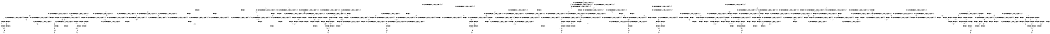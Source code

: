 digraph BCG {
size = "7, 10.5";
center = TRUE;
node [shape = circle];
0 [peripheries = 2];
0 -> 1 [label = "EX !0 !ATOMIC_EXCH_BRANCH (1, +1, TRUE, +0, 2, TRUE) !{0, 1, 2}"];
0 -> 2 [label = "EX !2 !ATOMIC_EXCH_BRANCH (1, +1, TRUE, +0, 2, TRUE) !{0, 1, 2}"];
0 -> 3 [label = "EX !1 !ATOMIC_EXCH_BRANCH (1, +0, FALSE, +0, 1, TRUE) !{0, 1, 2}"];
0 -> 4 [label = "EX !0 !ATOMIC_EXCH_BRANCH (1, +1, TRUE, +0, 2, TRUE) !{0, 1, 2}"];
1 -> 5 [label = "EX !2 !ATOMIC_EXCH_BRANCH (1, +1, TRUE, +0, 2, FALSE) !{0, 1, 2}"];
1 -> 6 [label = "EX !1 !ATOMIC_EXCH_BRANCH (1, +0, FALSE, +0, 1, FALSE) !{0, 1, 2}"];
1 -> 7 [label = "TERMINATE !0"];
2 -> 5 [label = "EX !0 !ATOMIC_EXCH_BRANCH (1, +1, TRUE, +0, 2, FALSE) !{0, 1, 2}"];
2 -> 8 [label = "EX !1 !ATOMIC_EXCH_BRANCH (1, +0, FALSE, +0, 1, FALSE) !{0, 1, 2}"];
2 -> 9 [label = "TERMINATE !2"];
2 -> 10 [label = "EX !0 !ATOMIC_EXCH_BRANCH (1, +1, TRUE, +0, 2, FALSE) !{0, 1, 2}"];
3 -> 3 [label = "EX !1 !ATOMIC_EXCH_BRANCH (1, +0, FALSE, +0, 1, TRUE) !{0, 1, 2}"];
3 -> 11 [label = "EX !0 !ATOMIC_EXCH_BRANCH (1, +1, TRUE, +0, 2, TRUE) !{0, 1, 2}"];
3 -> 12 [label = "EX !2 !ATOMIC_EXCH_BRANCH (1, +1, TRUE, +0, 2, TRUE) !{0, 1, 2}"];
3 -> 13 [label = "EX !0 !ATOMIC_EXCH_BRANCH (1, +1, TRUE, +0, 2, TRUE) !{0, 1, 2}"];
4 -> 14 [label = "EX !1 !ATOMIC_EXCH_BRANCH (1, +0, FALSE, +0, 1, FALSE) !{0, 1, 2}"];
4 -> 10 [label = "EX !2 !ATOMIC_EXCH_BRANCH (1, +1, TRUE, +0, 2, FALSE) !{0, 1, 2}"];
4 -> 15 [label = "EX !1 !ATOMIC_EXCH_BRANCH (1, +0, FALSE, +0, 1, FALSE) !{0, 1, 2}"];
4 -> 16 [label = "TERMINATE !0"];
5 -> 17 [label = "EX !1 !ATOMIC_EXCH_BRANCH (1, +0, FALSE, +0, 1, FALSE) !{0, 1, 2}"];
5 -> 18 [label = "TERMINATE !0"];
5 -> 19 [label = "TERMINATE !2"];
6 -> 20 [label = "EX !2 !ATOMIC_EXCH_BRANCH (1, +1, TRUE, +0, 2, FALSE) !{0, 1, 2}"];
6 -> 21 [label = "TERMINATE !0"];
6 -> 22 [label = "TERMINATE !1"];
7 -> 23 [label = "EX !2 !ATOMIC_EXCH_BRANCH (1, +1, TRUE, +0, 2, FALSE) !{1, 2}"];
7 -> 24 [label = "EX !1 !ATOMIC_EXCH_BRANCH (1, +0, FALSE, +0, 1, FALSE) !{1, 2}"];
7 -> 25 [label = "EX !1 !ATOMIC_EXCH_BRANCH (1, +0, FALSE, +0, 1, FALSE) !{1, 2}"];
8 -> 20 [label = "EX !0 !ATOMIC_EXCH_BRANCH (1, +1, TRUE, +0, 2, FALSE) !{0, 1, 2}"];
8 -> 26 [label = "TERMINATE !2"];
8 -> 27 [label = "TERMINATE !1"];
8 -> 28 [label = "EX !0 !ATOMIC_EXCH_BRANCH (1, +1, TRUE, +0, 2, FALSE) !{0, 1, 2}"];
9 -> 29 [label = "EX !0 !ATOMIC_EXCH_BRANCH (1, +1, TRUE, +0, 2, FALSE) !{0, 1}"];
9 -> 30 [label = "EX !1 !ATOMIC_EXCH_BRANCH (1, +0, FALSE, +0, 1, FALSE) !{0, 1}"];
9 -> 31 [label = "EX !0 !ATOMIC_EXCH_BRANCH (1, +1, TRUE, +0, 2, FALSE) !{0, 1}"];
10 -> 32 [label = "EX !1 !ATOMIC_EXCH_BRANCH (1, +0, FALSE, +0, 1, FALSE) !{0, 1, 2}"];
10 -> 33 [label = "EX !1 !ATOMIC_EXCH_BRANCH (1, +0, FALSE, +0, 1, FALSE) !{0, 1, 2}"];
10 -> 34 [label = "TERMINATE !0"];
10 -> 35 [label = "TERMINATE !2"];
11 -> 6 [label = "EX !1 !ATOMIC_EXCH_BRANCH (1, +0, FALSE, +0, 1, FALSE) !{0, 1, 2}"];
11 -> 36 [label = "EX !2 !ATOMIC_EXCH_BRANCH (1, +1, TRUE, +0, 2, FALSE) !{0, 1, 2}"];
11 -> 37 [label = "TERMINATE !0"];
12 -> 8 [label = "EX !1 !ATOMIC_EXCH_BRANCH (1, +0, FALSE, +0, 1, FALSE) !{0, 1, 2}"];
12 -> 36 [label = "EX !0 !ATOMIC_EXCH_BRANCH (1, +1, TRUE, +0, 2, FALSE) !{0, 1, 2}"];
12 -> 38 [label = "TERMINATE !2"];
12 -> 39 [label = "EX !0 !ATOMIC_EXCH_BRANCH (1, +1, TRUE, +0, 2, FALSE) !{0, 1, 2}"];
13 -> 14 [label = "EX !1 !ATOMIC_EXCH_BRANCH (1, +0, FALSE, +0, 1, FALSE) !{0, 1, 2}"];
13 -> 15 [label = "EX !1 !ATOMIC_EXCH_BRANCH (1, +0, FALSE, +0, 1, FALSE) !{0, 1, 2}"];
13 -> 39 [label = "EX !2 !ATOMIC_EXCH_BRANCH (1, +1, TRUE, +0, 2, FALSE) !{0, 1, 2}"];
13 -> 40 [label = "TERMINATE !0"];
14 -> 41 [label = "EX !2 !ATOMIC_EXCH_BRANCH (1, +1, TRUE, +0, 2, FALSE) !{0, 1, 2}"];
14 -> 42 [label = "EX !2 !ATOMIC_EXCH_BRANCH (1, +1, TRUE, +0, 2, FALSE) !{0, 1, 2}"];
14 -> 43 [label = "TERMINATE !0"];
14 -> 44 [label = "TERMINATE !1"];
15 -> 28 [label = "EX !2 !ATOMIC_EXCH_BRANCH (1, +1, TRUE, +0, 2, FALSE) !{0, 1, 2}"];
15 -> 45 [label = "TERMINATE !0"];
15 -> 46 [label = "TERMINATE !1"];
16 -> 47 [label = "EX !2 !ATOMIC_EXCH_BRANCH (1, +1, TRUE, +0, 2, FALSE) !{1, 2}"];
16 -> 48 [label = "EX !1 !ATOMIC_EXCH_BRANCH (1, +0, FALSE, +0, 1, FALSE) !{1, 2}"];
17 -> 49 [label = "TERMINATE !0"];
17 -> 50 [label = "TERMINATE !2"];
17 -> 51 [label = "TERMINATE !1"];
18 -> 52 [label = "EX !1 !ATOMIC_EXCH_BRANCH (1, +0, FALSE, +0, 1, FALSE) !{1, 2}"];
18 -> 53 [label = "TERMINATE !2"];
18 -> 54 [label = "EX !1 !ATOMIC_EXCH_BRANCH (1, +0, FALSE, +0, 1, FALSE) !{1, 2}"];
19 -> 55 [label = "EX !1 !ATOMIC_EXCH_BRANCH (1, +0, FALSE, +0, 1, FALSE) !{0, 1}"];
19 -> 53 [label = "TERMINATE !0"];
20 -> 49 [label = "TERMINATE !0"];
20 -> 50 [label = "TERMINATE !2"];
20 -> 51 [label = "TERMINATE !1"];
21 -> 56 [label = "EX !2 !ATOMIC_EXCH_BRANCH (1, +1, TRUE, +0, 2, FALSE) !{1, 2}"];
21 -> 57 [label = "TERMINATE !1"];
22 -> 58 [label = "EX !2 !ATOMIC_EXCH_BRANCH (1, +1, TRUE, +0, 2, FALSE) !{0, 2}"];
22 -> 57 [label = "TERMINATE !0"];
23 -> 52 [label = "EX !1 !ATOMIC_EXCH_BRANCH (1, +0, FALSE, +0, 1, FALSE) !{1, 2}"];
23 -> 53 [label = "TERMINATE !2"];
23 -> 54 [label = "EX !1 !ATOMIC_EXCH_BRANCH (1, +0, FALSE, +0, 1, FALSE) !{1, 2}"];
24 -> 56 [label = "EX !2 !ATOMIC_EXCH_BRANCH (1, +1, TRUE, +0, 2, FALSE) !{1, 2}"];
24 -> 57 [label = "TERMINATE !1"];
25 -> 59 [label = "EX !2 !ATOMIC_EXCH_BRANCH (1, +1, TRUE, +0, 2, FALSE) !{1, 2}"];
25 -> 60 [label = "EX !2 !ATOMIC_EXCH_BRANCH (1, +1, TRUE, +0, 2, FALSE) !{1, 2}"];
25 -> 61 [label = "TERMINATE !1"];
26 -> 62 [label = "EX !0 !ATOMIC_EXCH_BRANCH (1, +1, TRUE, +0, 2, FALSE) !{0, 1}"];
26 -> 63 [label = "TERMINATE !1"];
26 -> 64 [label = "EX !0 !ATOMIC_EXCH_BRANCH (1, +1, TRUE, +0, 2, FALSE) !{0, 1}"];
27 -> 58 [label = "EX !0 !ATOMIC_EXCH_BRANCH (1, +1, TRUE, +0, 2, FALSE) !{0, 2}"];
27 -> 63 [label = "TERMINATE !2"];
27 -> 65 [label = "EX !0 !ATOMIC_EXCH_BRANCH (1, +1, TRUE, +0, 2, FALSE) !{0, 2}"];
28 -> 66 [label = "TERMINATE !0"];
28 -> 67 [label = "TERMINATE !2"];
28 -> 68 [label = "TERMINATE !1"];
29 -> 55 [label = "EX !1 !ATOMIC_EXCH_BRANCH (1, +0, FALSE, +0, 1, FALSE) !{0, 1}"];
29 -> 53 [label = "TERMINATE !0"];
30 -> 62 [label = "EX !0 !ATOMIC_EXCH_BRANCH (1, +1, TRUE, +0, 2, FALSE) !{0, 1}"];
30 -> 63 [label = "TERMINATE !1"];
30 -> 64 [label = "EX !0 !ATOMIC_EXCH_BRANCH (1, +1, TRUE, +0, 2, FALSE) !{0, 1}"];
31 -> 69 [label = "EX !1 !ATOMIC_EXCH_BRANCH (1, +0, FALSE, +0, 1, FALSE) !{0, 1}"];
31 -> 70 [label = "EX !1 !ATOMIC_EXCH_BRANCH (1, +0, FALSE, +0, 1, FALSE) !{0, 1}"];
31 -> 71 [label = "TERMINATE !0"];
32 -> 72 [label = "TERMINATE !0"];
32 -> 73 [label = "TERMINATE !2"];
32 -> 74 [label = "TERMINATE !1"];
33 -> 66 [label = "TERMINATE !0"];
33 -> 67 [label = "TERMINATE !2"];
33 -> 68 [label = "TERMINATE !1"];
34 -> 75 [label = "EX !1 !ATOMIC_EXCH_BRANCH (1, +0, FALSE, +0, 1, FALSE) !{1, 2}"];
34 -> 76 [label = "TERMINATE !2"];
35 -> 77 [label = "EX !1 !ATOMIC_EXCH_BRANCH (1, +0, FALSE, +0, 1, FALSE) !{0, 1}"];
35 -> 76 [label = "TERMINATE !0"];
36 -> 17 [label = "EX !1 !ATOMIC_EXCH_BRANCH (1, +0, FALSE, +0, 1, FALSE) !{0, 1, 2}"];
36 -> 78 [label = "TERMINATE !0"];
36 -> 79 [label = "TERMINATE !2"];
37 -> 24 [label = "EX !1 !ATOMIC_EXCH_BRANCH (1, +0, FALSE, +0, 1, FALSE) !{1, 2}"];
37 -> 80 [label = "EX !2 !ATOMIC_EXCH_BRANCH (1, +1, TRUE, +0, 2, FALSE) !{1, 2}"];
37 -> 25 [label = "EX !1 !ATOMIC_EXCH_BRANCH (1, +0, FALSE, +0, 1, FALSE) !{1, 2}"];
38 -> 30 [label = "EX !1 !ATOMIC_EXCH_BRANCH (1, +0, FALSE, +0, 1, FALSE) !{0, 1}"];
38 -> 81 [label = "EX !0 !ATOMIC_EXCH_BRANCH (1, +1, TRUE, +0, 2, FALSE) !{0, 1}"];
38 -> 82 [label = "EX !0 !ATOMIC_EXCH_BRANCH (1, +1, TRUE, +0, 2, FALSE) !{0, 1}"];
39 -> 32 [label = "EX !1 !ATOMIC_EXCH_BRANCH (1, +0, FALSE, +0, 1, FALSE) !{0, 1, 2}"];
39 -> 33 [label = "EX !1 !ATOMIC_EXCH_BRANCH (1, +0, FALSE, +0, 1, FALSE) !{0, 1, 2}"];
39 -> 83 [label = "TERMINATE !0"];
39 -> 84 [label = "TERMINATE !2"];
40 -> 48 [label = "EX !1 !ATOMIC_EXCH_BRANCH (1, +0, FALSE, +0, 1, FALSE) !{1, 2}"];
40 -> 85 [label = "EX !2 !ATOMIC_EXCH_BRANCH (1, +1, TRUE, +0, 2, FALSE) !{1, 2}"];
41 -> 86 [label = "TERMINATE !0"];
41 -> 87 [label = "TERMINATE !2"];
41 -> 88 [label = "TERMINATE !1"];
42 -> 72 [label = "TERMINATE !0"];
42 -> 73 [label = "TERMINATE !2"];
42 -> 74 [label = "TERMINATE !1"];
43 -> 89 [label = "EX !2 !ATOMIC_EXCH_BRANCH (1, +1, TRUE, +0, 2, FALSE) !{1, 2}"];
43 -> 90 [label = "TERMINATE !1"];
44 -> 91 [label = "EX !2 !ATOMIC_EXCH_BRANCH (1, +1, TRUE, +0, 2, FALSE) !{0, 2}"];
44 -> 90 [label = "TERMINATE !0"];
45 -> 92 [label = "EX !2 !ATOMIC_EXCH_BRANCH (1, +1, TRUE, +0, 2, FALSE) !{1, 2}"];
45 -> 93 [label = "TERMINATE !1"];
46 -> 94 [label = "EX !2 !ATOMIC_EXCH_BRANCH (1, +1, TRUE, +0, 2, FALSE) !{0, 2}"];
46 -> 93 [label = "TERMINATE !0"];
47 -> 75 [label = "EX !1 !ATOMIC_EXCH_BRANCH (1, +0, FALSE, +0, 1, FALSE) !{1, 2}"];
47 -> 76 [label = "TERMINATE !2"];
48 -> 92 [label = "EX !2 !ATOMIC_EXCH_BRANCH (1, +1, TRUE, +0, 2, FALSE) !{1, 2}"];
48 -> 93 [label = "TERMINATE !1"];
49 -> 95 [label = "TERMINATE !2"];
49 -> 96 [label = "TERMINATE !1"];
50 -> 95 [label = "TERMINATE !0"];
50 -> 97 [label = "TERMINATE !1"];
51 -> 96 [label = "TERMINATE !0"];
51 -> 97 [label = "TERMINATE !2"];
52 -> 95 [label = "TERMINATE !2"];
52 -> 96 [label = "TERMINATE !1"];
53 -> 98 [label = "EX !1 !ATOMIC_EXCH_BRANCH (1, +0, FALSE, +0, 1, FALSE) !{1}"];
53 -> 99 [label = "EX !1 !ATOMIC_EXCH_BRANCH (1, +0, FALSE, +0, 1, FALSE) !{1}"];
54 -> 100 [label = "TERMINATE !2"];
54 -> 101 [label = "TERMINATE !1"];
55 -> 95 [label = "TERMINATE !0"];
55 -> 97 [label = "TERMINATE !1"];
56 -> 95 [label = "TERMINATE !2"];
56 -> 96 [label = "TERMINATE !1"];
57 -> 102 [label = "EX !2 !ATOMIC_EXCH_BRANCH (1, +1, TRUE, +0, 2, FALSE) !{2}"];
57 -> 103 [label = "EX !2 !ATOMIC_EXCH_BRANCH (1, +1, TRUE, +0, 2, FALSE) !{2}"];
58 -> 96 [label = "TERMINATE !0"];
58 -> 97 [label = "TERMINATE !2"];
59 -> 104 [label = "TERMINATE !2"];
59 -> 105 [label = "TERMINATE !1"];
60 -> 100 [label = "TERMINATE !2"];
60 -> 101 [label = "TERMINATE !1"];
61 -> 106 [label = "EX !2 !ATOMIC_EXCH_BRANCH (1, +1, TRUE, +0, 2, FALSE) !{2}"];
62 -> 95 [label = "TERMINATE !0"];
62 -> 97 [label = "TERMINATE !1"];
63 -> 107 [label = "EX !0 !ATOMIC_EXCH_BRANCH (1, +1, TRUE, +0, 2, FALSE) !{0}"];
63 -> 108 [label = "EX !0 !ATOMIC_EXCH_BRANCH (1, +1, TRUE, +0, 2, FALSE) !{0}"];
64 -> 109 [label = "TERMINATE !0"];
64 -> 110 [label = "TERMINATE !1"];
65 -> 111 [label = "TERMINATE !0"];
65 -> 112 [label = "TERMINATE !2"];
66 -> 113 [label = "TERMINATE !2"];
66 -> 114 [label = "TERMINATE !1"];
67 -> 113 [label = "TERMINATE !0"];
67 -> 115 [label = "TERMINATE !1"];
68 -> 114 [label = "TERMINATE !0"];
68 -> 115 [label = "TERMINATE !2"];
69 -> 116 [label = "TERMINATE !0"];
69 -> 117 [label = "TERMINATE !1"];
70 -> 109 [label = "TERMINATE !0"];
70 -> 110 [label = "TERMINATE !1"];
71 -> 118 [label = "EX !1 !ATOMIC_EXCH_BRANCH (1, +0, FALSE, +0, 1, FALSE) !{1}"];
72 -> 119 [label = "TERMINATE !2"];
72 -> 120 [label = "TERMINATE !1"];
73 -> 119 [label = "TERMINATE !0"];
73 -> 121 [label = "TERMINATE !1"];
74 -> 120 [label = "TERMINATE !0"];
74 -> 121 [label = "TERMINATE !2"];
75 -> 113 [label = "TERMINATE !2"];
75 -> 114 [label = "TERMINATE !1"];
76 -> 122 [label = "EX !1 !ATOMIC_EXCH_BRANCH (1, +0, FALSE, +0, 1, FALSE) !{1}"];
77 -> 113 [label = "TERMINATE !0"];
77 -> 115 [label = "TERMINATE !1"];
78 -> 52 [label = "EX !1 !ATOMIC_EXCH_BRANCH (1, +0, FALSE, +0, 1, FALSE) !{1, 2}"];
78 -> 123 [label = "TERMINATE !2"];
78 -> 54 [label = "EX !1 !ATOMIC_EXCH_BRANCH (1, +0, FALSE, +0, 1, FALSE) !{1, 2}"];
79 -> 55 [label = "EX !1 !ATOMIC_EXCH_BRANCH (1, +0, FALSE, +0, 1, FALSE) !{0, 1}"];
79 -> 123 [label = "TERMINATE !0"];
80 -> 52 [label = "EX !1 !ATOMIC_EXCH_BRANCH (1, +0, FALSE, +0, 1, FALSE) !{1, 2}"];
80 -> 123 [label = "TERMINATE !2"];
80 -> 54 [label = "EX !1 !ATOMIC_EXCH_BRANCH (1, +0, FALSE, +0, 1, FALSE) !{1, 2}"];
81 -> 55 [label = "EX !1 !ATOMIC_EXCH_BRANCH (1, +0, FALSE, +0, 1, FALSE) !{0, 1}"];
81 -> 123 [label = "TERMINATE !0"];
82 -> 69 [label = "EX !1 !ATOMIC_EXCH_BRANCH (1, +0, FALSE, +0, 1, FALSE) !{0, 1}"];
82 -> 70 [label = "EX !1 !ATOMIC_EXCH_BRANCH (1, +0, FALSE, +0, 1, FALSE) !{0, 1}"];
82 -> 124 [label = "TERMINATE !0"];
83 -> 75 [label = "EX !1 !ATOMIC_EXCH_BRANCH (1, +0, FALSE, +0, 1, FALSE) !{1, 2}"];
83 -> 125 [label = "TERMINATE !2"];
84 -> 77 [label = "EX !1 !ATOMIC_EXCH_BRANCH (1, +0, FALSE, +0, 1, FALSE) !{0, 1}"];
84 -> 125 [label = "TERMINATE !0"];
85 -> 75 [label = "EX !1 !ATOMIC_EXCH_BRANCH (1, +0, FALSE, +0, 1, FALSE) !{1, 2}"];
85 -> 125 [label = "TERMINATE !2"];
86 -> 126 [label = "TERMINATE !2"];
86 -> 127 [label = "TERMINATE !1"];
87 -> 126 [label = "TERMINATE !0"];
87 -> 128 [label = "TERMINATE !1"];
88 -> 127 [label = "TERMINATE !0"];
88 -> 128 [label = "TERMINATE !2"];
89 -> 119 [label = "TERMINATE !2"];
89 -> 120 [label = "TERMINATE !1"];
90 -> 129 [label = "EX !2 !ATOMIC_EXCH_BRANCH (1, +1, TRUE, +0, 2, FALSE) !{2}"];
91 -> 120 [label = "TERMINATE !0"];
91 -> 121 [label = "TERMINATE !2"];
92 -> 113 [label = "TERMINATE !2"];
92 -> 114 [label = "TERMINATE !1"];
93 -> 130 [label = "EX !2 !ATOMIC_EXCH_BRANCH (1, +1, TRUE, +0, 2, FALSE) !{2}"];
94 -> 114 [label = "TERMINATE !0"];
94 -> 115 [label = "TERMINATE !2"];
95 -> 131 [label = "TERMINATE !1"];
96 -> 131 [label = "TERMINATE !2"];
97 -> 131 [label = "TERMINATE !0"];
98 -> 131 [label = "TERMINATE !1"];
99 -> 132 [label = "TERMINATE !1"];
100 -> 133 [label = "TERMINATE !1"];
101 -> 133 [label = "TERMINATE !2"];
102 -> 131 [label = "TERMINATE !2"];
103 -> 134 [label = "TERMINATE !2"];
104 -> 135 [label = "TERMINATE !1"];
105 -> 135 [label = "TERMINATE !2"];
106 -> 133 [label = "TERMINATE !2"];
107 -> 131 [label = "TERMINATE !0"];
108 -> 136 [label = "TERMINATE !0"];
109 -> 137 [label = "TERMINATE !1"];
110 -> 137 [label = "TERMINATE !0"];
111 -> 138 [label = "TERMINATE !2"];
112 -> 138 [label = "TERMINATE !0"];
113 -> 139 [label = "TERMINATE !1"];
114 -> 139 [label = "TERMINATE !2"];
115 -> 139 [label = "TERMINATE !0"];
116 -> 140 [label = "TERMINATE !1"];
117 -> 140 [label = "TERMINATE !0"];
118 -> 137 [label = "TERMINATE !1"];
119 -> 141 [label = "TERMINATE !1"];
120 -> 141 [label = "TERMINATE !2"];
121 -> 141 [label = "TERMINATE !0"];
122 -> 139 [label = "TERMINATE !1"];
123 -> 98 [label = "EX !1 !ATOMIC_EXCH_BRANCH (1, +0, FALSE, +0, 1, FALSE) !{1}"];
123 -> 99 [label = "EX !1 !ATOMIC_EXCH_BRANCH (1, +0, FALSE, +0, 1, FALSE) !{1}"];
124 -> 118 [label = "EX !1 !ATOMIC_EXCH_BRANCH (1, +0, FALSE, +0, 1, FALSE) !{1}"];
125 -> 122 [label = "EX !1 !ATOMIC_EXCH_BRANCH (1, +0, FALSE, +0, 1, FALSE) !{1}"];
126 -> 142 [label = "TERMINATE !1"];
127 -> 142 [label = "TERMINATE !2"];
128 -> 142 [label = "TERMINATE !0"];
129 -> 141 [label = "TERMINATE !2"];
130 -> 139 [label = "TERMINATE !2"];
131 -> 143 [label = "exit"];
132 -> 144 [label = "exit"];
133 -> 145 [label = "exit"];
134 -> 146 [label = "exit"];
135 -> 147 [label = "exit"];
136 -> 148 [label = "exit"];
137 -> 149 [label = "exit"];
138 -> 150 [label = "exit"];
139 -> 151 [label = "exit"];
140 -> 152 [label = "exit"];
141 -> 153 [label = "exit"];
142 -> 154 [label = "exit"];
}

